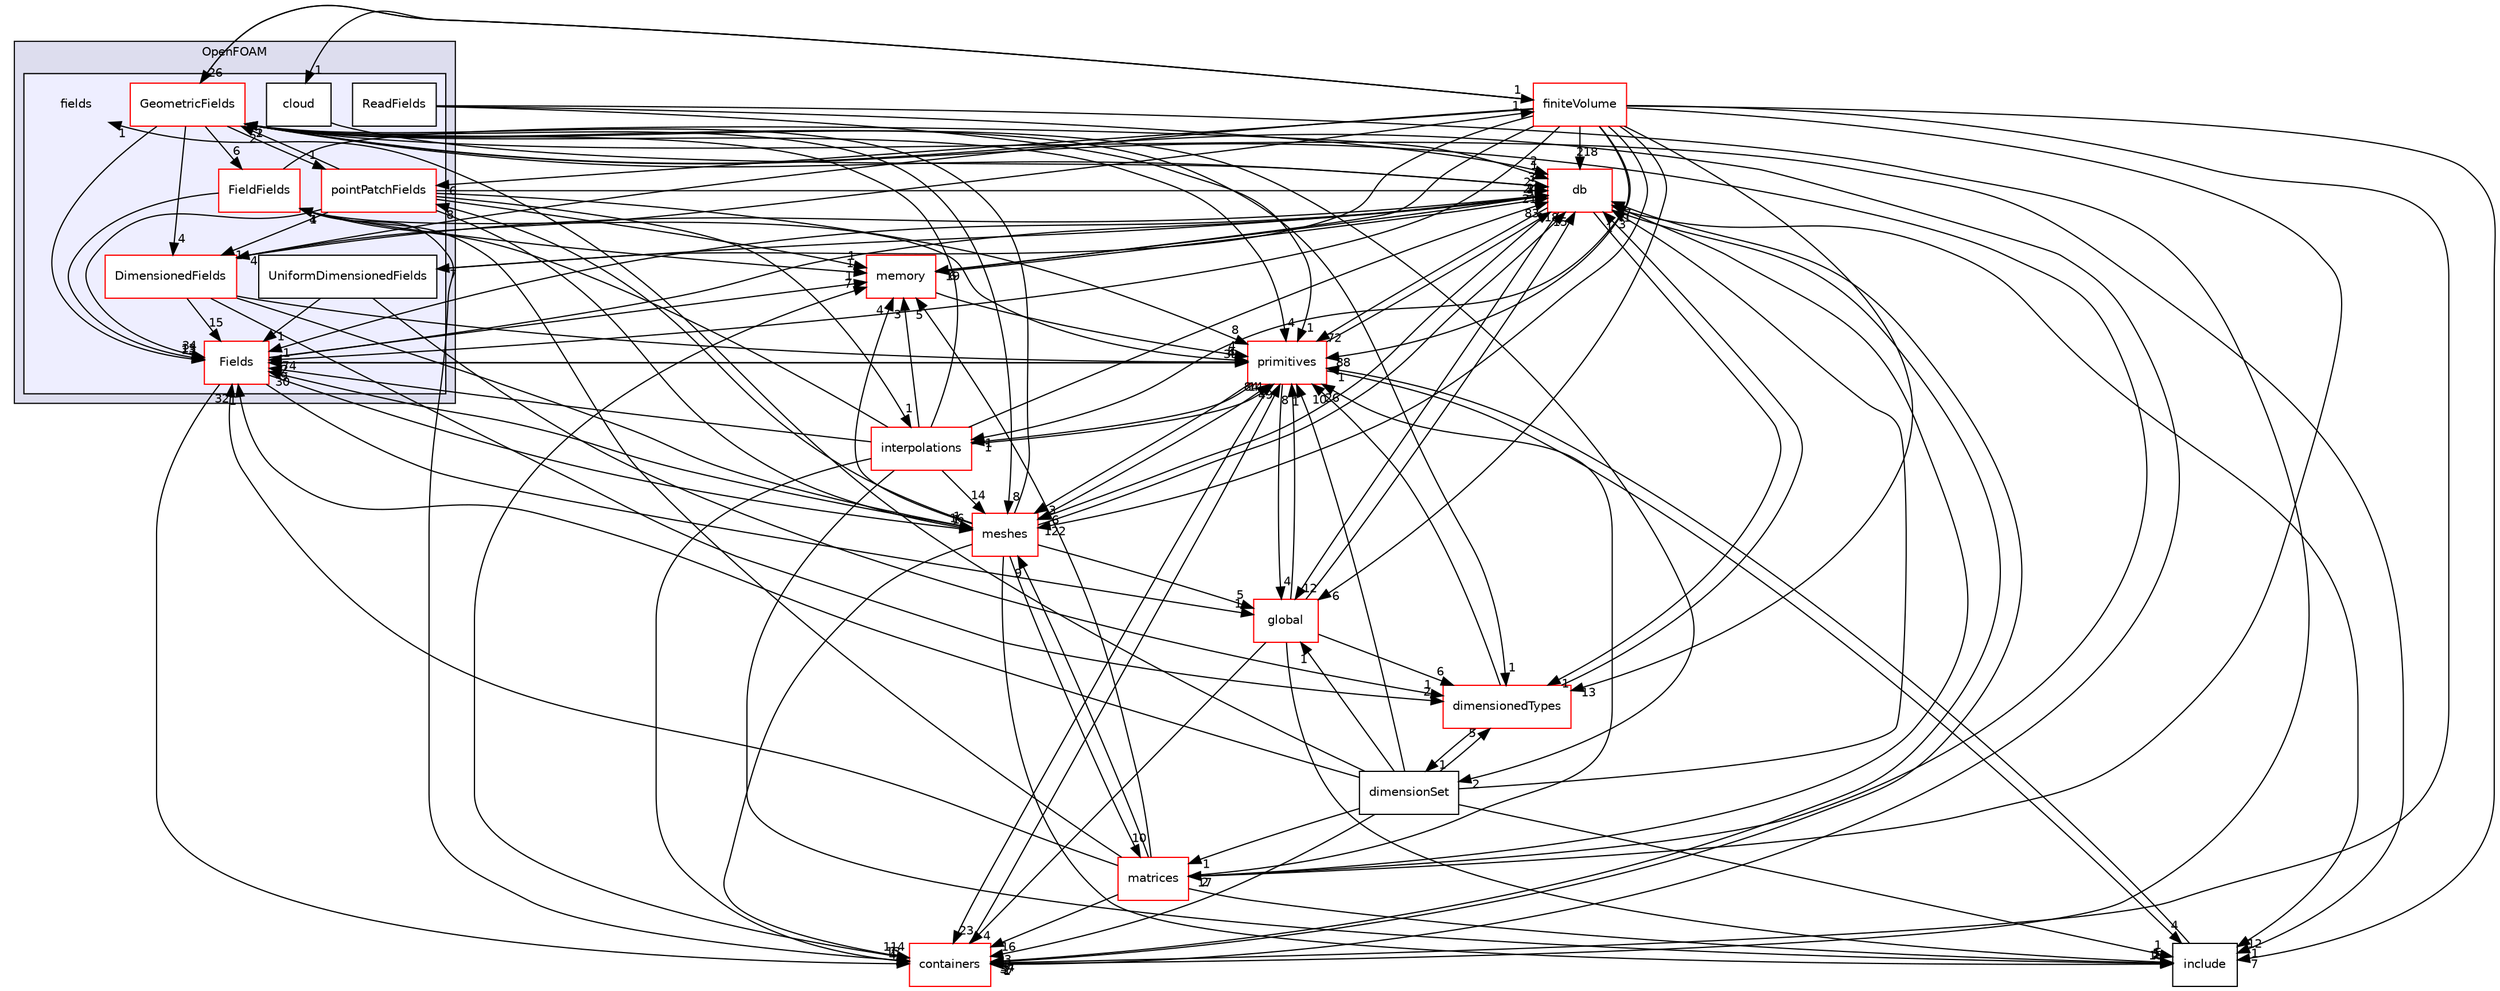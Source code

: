 digraph "src/OpenFOAM/fields" {
  bgcolor=transparent;
  compound=true
  node [ fontsize="10", fontname="Helvetica"];
  edge [ labelfontsize="10", labelfontname="Helvetica"];
  subgraph clusterdir_c5473ff19b20e6ec4dfe5c310b3778a8 {
    graph [ bgcolor="#ddddee", pencolor="black", label="OpenFOAM" fontname="Helvetica", fontsize="10", URL="dir_c5473ff19b20e6ec4dfe5c310b3778a8.html"]
  subgraph clusterdir_962442b8f989d5529fab5e0f0e4ffb74 {
    graph [ bgcolor="#eeeeff", pencolor="black", label="" URL="dir_962442b8f989d5529fab5e0f0e4ffb74.html"];
    dir_962442b8f989d5529fab5e0f0e4ffb74 [shape=plaintext label="fields"];
    dir_601461f72cb8e2bd89ab876e79d2e8aa [shape=box label="cloud" color="black" fillcolor="white" style="filled" URL="dir_601461f72cb8e2bd89ab876e79d2e8aa.html"];
    dir_8c8bb42ce9b582caaa8128a267c381ba [shape=box label="DimensionedFields" color="red" fillcolor="white" style="filled" URL="dir_8c8bb42ce9b582caaa8128a267c381ba.html"];
    dir_8eb3a7b50b56ddbfb00a2ddef0a44ff7 [shape=box label="FieldFields" color="red" fillcolor="white" style="filled" URL="dir_8eb3a7b50b56ddbfb00a2ddef0a44ff7.html"];
    dir_7d364942a13d3ce50f6681364b448a98 [shape=box label="Fields" color="red" fillcolor="white" style="filled" URL="dir_7d364942a13d3ce50f6681364b448a98.html"];
    dir_99558e6cce2e782cc8c86fe4c767e1e1 [shape=box label="GeometricFields" color="red" fillcolor="white" style="filled" URL="dir_99558e6cce2e782cc8c86fe4c767e1e1.html"];
    dir_1c0ea8bf575d837c6744560b5bb2481c [shape=box label="pointPatchFields" color="red" fillcolor="white" style="filled" URL="dir_1c0ea8bf575d837c6744560b5bb2481c.html"];
    dir_36c19f6948c58001501b500864e10ed2 [shape=box label="ReadFields" color="black" fillcolor="white" style="filled" URL="dir_36c19f6948c58001501b500864e10ed2.html"];
    dir_720173bad0141fa3d47f368eab178b74 [shape=box label="UniformDimensionedFields" color="black" fillcolor="white" style="filled" URL="dir_720173bad0141fa3d47f368eab178b74.html"];
  }
  }
  dir_9bd15774b555cf7259a6fa18f99fe99b [shape=box label="finiteVolume" color="red" URL="dir_9bd15774b555cf7259a6fa18f99fe99b.html"];
  dir_385a22dcc2f7120acb0f1a7a832b3b8d [shape=box label="memory" color="red" URL="dir_385a22dcc2f7120acb0f1a7a832b3b8d.html"];
  dir_19d0872053bde092be81d7fe3f56cbf7 [shape=box label="containers" color="red" URL="dir_19d0872053bde092be81d7fe3f56cbf7.html"];
  dir_b07477ab37bc0cd7eb28fb569c691c21 [shape=box label="matrices" color="red" URL="dir_b07477ab37bc0cd7eb28fb569c691c21.html"];
  dir_ddfbc8513dac5f891eeb54fd21e599df [shape=box label="dimensionSet" URL="dir_ddfbc8513dac5f891eeb54fd21e599df.html"];
  dir_e764f87aebd421bcba631b254777cd25 [shape=box label="interpolations" color="red" URL="dir_e764f87aebd421bcba631b254777cd25.html"];
  dir_aa2423979fb45fc41c393a5db370ab21 [shape=box label="meshes" color="red" URL="dir_aa2423979fb45fc41c393a5db370ab21.html"];
  dir_d4979fdf35c07e0caec68718d229a4b4 [shape=box label="dimensionedTypes" color="red" URL="dir_d4979fdf35c07e0caec68718d229a4b4.html"];
  dir_63c634f7a7cfd679ac26c67fb30fc32f [shape=box label="db" color="red" URL="dir_63c634f7a7cfd679ac26c67fb30fc32f.html"];
  dir_8583492183f4d27c76555f8f333dd07b [shape=box label="global" color="red" URL="dir_8583492183f4d27c76555f8f333dd07b.html"];
  dir_3e50f45338116b169052b428016851aa [shape=box label="primitives" color="red" URL="dir_3e50f45338116b169052b428016851aa.html"];
  dir_e954e9f5966bc1c681a414ec8bd0ee15 [shape=box label="include" URL="dir_e954e9f5966bc1c681a414ec8bd0ee15.html"];
  dir_7d364942a13d3ce50f6681364b448a98->dir_385a22dcc2f7120acb0f1a7a832b3b8d [headlabel="1", labeldistance=1.5 headhref="dir_002038_002221.html"];
  dir_7d364942a13d3ce50f6681364b448a98->dir_19d0872053bde092be81d7fe3f56cbf7 [headlabel="4", labeldistance=1.5 headhref="dir_002038_001902.html"];
  dir_7d364942a13d3ce50f6681364b448a98->dir_aa2423979fb45fc41c393a5db370ab21 [headlabel="1", labeldistance=1.5 headhref="dir_002038_002227.html"];
  dir_7d364942a13d3ce50f6681364b448a98->dir_63c634f7a7cfd679ac26c67fb30fc32f [headlabel="24", labeldistance=1.5 headhref="dir_002038_001953.html"];
  dir_7d364942a13d3ce50f6681364b448a98->dir_8583492183f4d27c76555f8f333dd07b [headlabel="1", labeldistance=1.5 headhref="dir_002038_002097.html"];
  dir_7d364942a13d3ce50f6681364b448a98->dir_3e50f45338116b169052b428016851aa [headlabel="39", labeldistance=1.5 headhref="dir_002038_002325.html"];
  dir_9bd15774b555cf7259a6fa18f99fe99b->dir_7d364942a13d3ce50f6681364b448a98 [headlabel="174", labeldistance=1.5 headhref="dir_000897_002038.html"];
  dir_9bd15774b555cf7259a6fa18f99fe99b->dir_385a22dcc2f7120acb0f1a7a832b3b8d [headlabel="19", labeldistance=1.5 headhref="dir_000897_002221.html"];
  dir_9bd15774b555cf7259a6fa18f99fe99b->dir_99558e6cce2e782cc8c86fe4c767e1e1 [headlabel="26", labeldistance=1.5 headhref="dir_000897_002058.html"];
  dir_9bd15774b555cf7259a6fa18f99fe99b->dir_19d0872053bde092be81d7fe3f56cbf7 [headlabel="37", labeldistance=1.5 headhref="dir_000897_001902.html"];
  dir_9bd15774b555cf7259a6fa18f99fe99b->dir_b07477ab37bc0cd7eb28fb569c691c21 [headlabel="17", labeldistance=1.5 headhref="dir_000897_002136.html"];
  dir_9bd15774b555cf7259a6fa18f99fe99b->dir_1c0ea8bf575d837c6744560b5bb2481c [headlabel="6", labeldistance=1.5 headhref="dir_000897_002069.html"];
  dir_9bd15774b555cf7259a6fa18f99fe99b->dir_e764f87aebd421bcba631b254777cd25 [headlabel="1", labeldistance=1.5 headhref="dir_000897_002119.html"];
  dir_9bd15774b555cf7259a6fa18f99fe99b->dir_aa2423979fb45fc41c393a5db370ab21 [headlabel="122", labeldistance=1.5 headhref="dir_000897_002227.html"];
  dir_9bd15774b555cf7259a6fa18f99fe99b->dir_d4979fdf35c07e0caec68718d229a4b4 [headlabel="13", labeldistance=1.5 headhref="dir_000897_002013.html"];
  dir_9bd15774b555cf7259a6fa18f99fe99b->dir_63c634f7a7cfd679ac26c67fb30fc32f [headlabel="218", labeldistance=1.5 headhref="dir_000897_001953.html"];
  dir_9bd15774b555cf7259a6fa18f99fe99b->dir_8583492183f4d27c76555f8f333dd07b [headlabel="6", labeldistance=1.5 headhref="dir_000897_002097.html"];
  dir_9bd15774b555cf7259a6fa18f99fe99b->dir_3e50f45338116b169052b428016851aa [headlabel="88", labeldistance=1.5 headhref="dir_000897_002325.html"];
  dir_9bd15774b555cf7259a6fa18f99fe99b->dir_601461f72cb8e2bd89ab876e79d2e8aa [headlabel="1", labeldistance=1.5 headhref="dir_000897_002022.html"];
  dir_9bd15774b555cf7259a6fa18f99fe99b->dir_e954e9f5966bc1c681a414ec8bd0ee15 [headlabel="7", labeldistance=1.5 headhref="dir_000897_002118.html"];
  dir_9bd15774b555cf7259a6fa18f99fe99b->dir_8c8bb42ce9b582caaa8128a267c381ba [headlabel="4", labeldistance=1.5 headhref="dir_000897_002023.html"];
  dir_9bd15774b555cf7259a6fa18f99fe99b->dir_720173bad0141fa3d47f368eab178b74 [headlabel="7", labeldistance=1.5 headhref="dir_000897_002096.html"];
  dir_385a22dcc2f7120acb0f1a7a832b3b8d->dir_63c634f7a7cfd679ac26c67fb30fc32f [headlabel="3", labeldistance=1.5 headhref="dir_002221_001953.html"];
  dir_385a22dcc2f7120acb0f1a7a832b3b8d->dir_3e50f45338116b169052b428016851aa [headlabel="4", labeldistance=1.5 headhref="dir_002221_002325.html"];
  dir_99558e6cce2e782cc8c86fe4c767e1e1->dir_7d364942a13d3ce50f6681364b448a98 [headlabel="13", labeldistance=1.5 headhref="dir_002058_002038.html"];
  dir_99558e6cce2e782cc8c86fe4c767e1e1->dir_9bd15774b555cf7259a6fa18f99fe99b [headlabel="1", labeldistance=1.5 headhref="dir_002058_000897.html"];
  dir_99558e6cce2e782cc8c86fe4c767e1e1->dir_8eb3a7b50b56ddbfb00a2ddef0a44ff7 [headlabel="6", labeldistance=1.5 headhref="dir_002058_002029.html"];
  dir_99558e6cce2e782cc8c86fe4c767e1e1->dir_19d0872053bde092be81d7fe3f56cbf7 [headlabel="1", labeldistance=1.5 headhref="dir_002058_001902.html"];
  dir_99558e6cce2e782cc8c86fe4c767e1e1->dir_b07477ab37bc0cd7eb28fb569c691c21 [headlabel="2", labeldistance=1.5 headhref="dir_002058_002136.html"];
  dir_99558e6cce2e782cc8c86fe4c767e1e1->dir_ddfbc8513dac5f891eeb54fd21e599df [headlabel="2", labeldistance=1.5 headhref="dir_002058_002020.html"];
  dir_99558e6cce2e782cc8c86fe4c767e1e1->dir_1c0ea8bf575d837c6744560b5bb2481c [headlabel="1", labeldistance=1.5 headhref="dir_002058_002069.html"];
  dir_99558e6cce2e782cc8c86fe4c767e1e1->dir_aa2423979fb45fc41c393a5db370ab21 [headlabel="8", labeldistance=1.5 headhref="dir_002058_002227.html"];
  dir_99558e6cce2e782cc8c86fe4c767e1e1->dir_d4979fdf35c07e0caec68718d229a4b4 [headlabel="1", labeldistance=1.5 headhref="dir_002058_002013.html"];
  dir_99558e6cce2e782cc8c86fe4c767e1e1->dir_63c634f7a7cfd679ac26c67fb30fc32f [headlabel="3", labeldistance=1.5 headhref="dir_002058_001953.html"];
  dir_99558e6cce2e782cc8c86fe4c767e1e1->dir_3e50f45338116b169052b428016851aa [headlabel="4", labeldistance=1.5 headhref="dir_002058_002325.html"];
  dir_99558e6cce2e782cc8c86fe4c767e1e1->dir_e954e9f5966bc1c681a414ec8bd0ee15 [headlabel="1", labeldistance=1.5 headhref="dir_002058_002118.html"];
  dir_99558e6cce2e782cc8c86fe4c767e1e1->dir_8c8bb42ce9b582caaa8128a267c381ba [headlabel="4", labeldistance=1.5 headhref="dir_002058_002023.html"];
  dir_8eb3a7b50b56ddbfb00a2ddef0a44ff7->dir_7d364942a13d3ce50f6681364b448a98 [headlabel="13", labeldistance=1.5 headhref="dir_002029_002038.html"];
  dir_8eb3a7b50b56ddbfb00a2ddef0a44ff7->dir_385a22dcc2f7120acb0f1a7a832b3b8d [headlabel="1", labeldistance=1.5 headhref="dir_002029_002221.html"];
  dir_8eb3a7b50b56ddbfb00a2ddef0a44ff7->dir_19d0872053bde092be81d7fe3f56cbf7 [headlabel="1", labeldistance=1.5 headhref="dir_002029_001902.html"];
  dir_8eb3a7b50b56ddbfb00a2ddef0a44ff7->dir_63c634f7a7cfd679ac26c67fb30fc32f [headlabel="1", labeldistance=1.5 headhref="dir_002029_001953.html"];
  dir_8eb3a7b50b56ddbfb00a2ddef0a44ff7->dir_3e50f45338116b169052b428016851aa [headlabel="8", labeldistance=1.5 headhref="dir_002029_002325.html"];
  dir_19d0872053bde092be81d7fe3f56cbf7->dir_385a22dcc2f7120acb0f1a7a832b3b8d [headlabel="7", labeldistance=1.5 headhref="dir_001902_002221.html"];
  dir_19d0872053bde092be81d7fe3f56cbf7->dir_63c634f7a7cfd679ac26c67fb30fc32f [headlabel="57", labeldistance=1.5 headhref="dir_001902_001953.html"];
  dir_19d0872053bde092be81d7fe3f56cbf7->dir_3e50f45338116b169052b428016851aa [headlabel="49", labeldistance=1.5 headhref="dir_001902_002325.html"];
  dir_b07477ab37bc0cd7eb28fb569c691c21->dir_7d364942a13d3ce50f6681364b448a98 [headlabel="32", labeldistance=1.5 headhref="dir_002136_002038.html"];
  dir_b07477ab37bc0cd7eb28fb569c691c21->dir_385a22dcc2f7120acb0f1a7a832b3b8d [headlabel="5", labeldistance=1.5 headhref="dir_002136_002221.html"];
  dir_b07477ab37bc0cd7eb28fb569c691c21->dir_8eb3a7b50b56ddbfb00a2ddef0a44ff7 [headlabel="4", labeldistance=1.5 headhref="dir_002136_002029.html"];
  dir_b07477ab37bc0cd7eb28fb569c691c21->dir_19d0872053bde092be81d7fe3f56cbf7 [headlabel="16", labeldistance=1.5 headhref="dir_002136_001902.html"];
  dir_b07477ab37bc0cd7eb28fb569c691c21->dir_aa2423979fb45fc41c393a5db370ab21 [headlabel="9", labeldistance=1.5 headhref="dir_002136_002227.html"];
  dir_b07477ab37bc0cd7eb28fb569c691c21->dir_63c634f7a7cfd679ac26c67fb30fc32f [headlabel="41", labeldistance=1.5 headhref="dir_002136_001953.html"];
  dir_b07477ab37bc0cd7eb28fb569c691c21->dir_3e50f45338116b169052b428016851aa [headlabel="26", labeldistance=1.5 headhref="dir_002136_002325.html"];
  dir_b07477ab37bc0cd7eb28fb569c691c21->dir_e954e9f5966bc1c681a414ec8bd0ee15 [headlabel="1", labeldistance=1.5 headhref="dir_002136_002118.html"];
  dir_ddfbc8513dac5f891eeb54fd21e599df->dir_7d364942a13d3ce50f6681364b448a98 [headlabel="1", labeldistance=1.5 headhref="dir_002020_002038.html"];
  dir_ddfbc8513dac5f891eeb54fd21e599df->dir_962442b8f989d5529fab5e0f0e4ffb74 [headlabel="1", labeldistance=1.5 headhref="dir_002020_002021.html"];
  dir_ddfbc8513dac5f891eeb54fd21e599df->dir_19d0872053bde092be81d7fe3f56cbf7 [headlabel="3", labeldistance=1.5 headhref="dir_002020_001902.html"];
  dir_ddfbc8513dac5f891eeb54fd21e599df->dir_b07477ab37bc0cd7eb28fb569c691c21 [headlabel="1", labeldistance=1.5 headhref="dir_002020_002136.html"];
  dir_ddfbc8513dac5f891eeb54fd21e599df->dir_d4979fdf35c07e0caec68718d229a4b4 [headlabel="5", labeldistance=1.5 headhref="dir_002020_002013.html"];
  dir_ddfbc8513dac5f891eeb54fd21e599df->dir_63c634f7a7cfd679ac26c67fb30fc32f [headlabel="3", labeldistance=1.5 headhref="dir_002020_001953.html"];
  dir_ddfbc8513dac5f891eeb54fd21e599df->dir_8583492183f4d27c76555f8f333dd07b [headlabel="1", labeldistance=1.5 headhref="dir_002020_002097.html"];
  dir_ddfbc8513dac5f891eeb54fd21e599df->dir_3e50f45338116b169052b428016851aa [headlabel="1", labeldistance=1.5 headhref="dir_002020_002325.html"];
  dir_ddfbc8513dac5f891eeb54fd21e599df->dir_e954e9f5966bc1c681a414ec8bd0ee15 [headlabel="1", labeldistance=1.5 headhref="dir_002020_002118.html"];
  dir_1c0ea8bf575d837c6744560b5bb2481c->dir_7d364942a13d3ce50f6681364b448a98 [headlabel="34", labeldistance=1.5 headhref="dir_002069_002038.html"];
  dir_1c0ea8bf575d837c6744560b5bb2481c->dir_385a22dcc2f7120acb0f1a7a832b3b8d [headlabel="1", labeldistance=1.5 headhref="dir_002069_002221.html"];
  dir_1c0ea8bf575d837c6744560b5bb2481c->dir_99558e6cce2e782cc8c86fe4c767e1e1 [headlabel="2", labeldistance=1.5 headhref="dir_002069_002058.html"];
  dir_1c0ea8bf575d837c6744560b5bb2481c->dir_e764f87aebd421bcba631b254777cd25 [headlabel="1", labeldistance=1.5 headhref="dir_002069_002119.html"];
  dir_1c0ea8bf575d837c6744560b5bb2481c->dir_aa2423979fb45fc41c393a5db370ab21 [headlabel="16", labeldistance=1.5 headhref="dir_002069_002227.html"];
  dir_1c0ea8bf575d837c6744560b5bb2481c->dir_63c634f7a7cfd679ac26c67fb30fc32f [headlabel="25", labeldistance=1.5 headhref="dir_002069_001953.html"];
  dir_1c0ea8bf575d837c6744560b5bb2481c->dir_3e50f45338116b169052b428016851aa [headlabel="8", labeldistance=1.5 headhref="dir_002069_002325.html"];
  dir_1c0ea8bf575d837c6744560b5bb2481c->dir_8c8bb42ce9b582caaa8128a267c381ba [headlabel="1", labeldistance=1.5 headhref="dir_002069_002023.html"];
  dir_e764f87aebd421bcba631b254777cd25->dir_7d364942a13d3ce50f6681364b448a98 [headlabel="9", labeldistance=1.5 headhref="dir_002119_002038.html"];
  dir_e764f87aebd421bcba631b254777cd25->dir_385a22dcc2f7120acb0f1a7a832b3b8d [headlabel="3", labeldistance=1.5 headhref="dir_002119_002221.html"];
  dir_e764f87aebd421bcba631b254777cd25->dir_99558e6cce2e782cc8c86fe4c767e1e1 [headlabel="1", labeldistance=1.5 headhref="dir_002119_002058.html"];
  dir_e764f87aebd421bcba631b254777cd25->dir_8eb3a7b50b56ddbfb00a2ddef0a44ff7 [headlabel="1", labeldistance=1.5 headhref="dir_002119_002029.html"];
  dir_e764f87aebd421bcba631b254777cd25->dir_19d0872053bde092be81d7fe3f56cbf7 [headlabel="13", labeldistance=1.5 headhref="dir_002119_001902.html"];
  dir_e764f87aebd421bcba631b254777cd25->dir_aa2423979fb45fc41c393a5db370ab21 [headlabel="14", labeldistance=1.5 headhref="dir_002119_002227.html"];
  dir_e764f87aebd421bcba631b254777cd25->dir_63c634f7a7cfd679ac26c67fb30fc32f [headlabel="21", labeldistance=1.5 headhref="dir_002119_001953.html"];
  dir_e764f87aebd421bcba631b254777cd25->dir_3e50f45338116b169052b428016851aa [headlabel="14", labeldistance=1.5 headhref="dir_002119_002325.html"];
  dir_e764f87aebd421bcba631b254777cd25->dir_e954e9f5966bc1c681a414ec8bd0ee15 [headlabel="2", labeldistance=1.5 headhref="dir_002119_002118.html"];
  dir_aa2423979fb45fc41c393a5db370ab21->dir_7d364942a13d3ce50f6681364b448a98 [headlabel="30", labeldistance=1.5 headhref="dir_002227_002038.html"];
  dir_aa2423979fb45fc41c393a5db370ab21->dir_385a22dcc2f7120acb0f1a7a832b3b8d [headlabel="4", labeldistance=1.5 headhref="dir_002227_002221.html"];
  dir_aa2423979fb45fc41c393a5db370ab21->dir_99558e6cce2e782cc8c86fe4c767e1e1 [headlabel="2", labeldistance=1.5 headhref="dir_002227_002058.html"];
  dir_aa2423979fb45fc41c393a5db370ab21->dir_19d0872053bde092be81d7fe3f56cbf7 [headlabel="114", labeldistance=1.5 headhref="dir_002227_001902.html"];
  dir_aa2423979fb45fc41c393a5db370ab21->dir_b07477ab37bc0cd7eb28fb569c691c21 [headlabel="10", labeldistance=1.5 headhref="dir_002227_002136.html"];
  dir_aa2423979fb45fc41c393a5db370ab21->dir_1c0ea8bf575d837c6744560b5bb2481c [headlabel="8", labeldistance=1.5 headhref="dir_002227_002069.html"];
  dir_aa2423979fb45fc41c393a5db370ab21->dir_63c634f7a7cfd679ac26c67fb30fc32f [headlabel="118", labeldistance=1.5 headhref="dir_002227_001953.html"];
  dir_aa2423979fb45fc41c393a5db370ab21->dir_8583492183f4d27c76555f8f333dd07b [headlabel="5", labeldistance=1.5 headhref="dir_002227_002097.html"];
  dir_aa2423979fb45fc41c393a5db370ab21->dir_3e50f45338116b169052b428016851aa [headlabel="84", labeldistance=1.5 headhref="dir_002227_002325.html"];
  dir_aa2423979fb45fc41c393a5db370ab21->dir_e954e9f5966bc1c681a414ec8bd0ee15 [headlabel="19", labeldistance=1.5 headhref="dir_002227_002118.html"];
  dir_d4979fdf35c07e0caec68718d229a4b4->dir_ddfbc8513dac5f891eeb54fd21e599df [headlabel="1", labeldistance=1.5 headhref="dir_002013_002020.html"];
  dir_d4979fdf35c07e0caec68718d229a4b4->dir_63c634f7a7cfd679ac26c67fb30fc32f [headlabel="1", labeldistance=1.5 headhref="dir_002013_001953.html"];
  dir_d4979fdf35c07e0caec68718d229a4b4->dir_3e50f45338116b169052b428016851aa [headlabel="10", labeldistance=1.5 headhref="dir_002013_002325.html"];
  dir_63c634f7a7cfd679ac26c67fb30fc32f->dir_7d364942a13d3ce50f6681364b448a98 [headlabel="1", labeldistance=1.5 headhref="dir_001953_002038.html"];
  dir_63c634f7a7cfd679ac26c67fb30fc32f->dir_385a22dcc2f7120acb0f1a7a832b3b8d [headlabel="6", labeldistance=1.5 headhref="dir_001953_002221.html"];
  dir_63c634f7a7cfd679ac26c67fb30fc32f->dir_19d0872053bde092be81d7fe3f56cbf7 [headlabel="34", labeldistance=1.5 headhref="dir_001953_001902.html"];
  dir_63c634f7a7cfd679ac26c67fb30fc32f->dir_aa2423979fb45fc41c393a5db370ab21 [headlabel="6", labeldistance=1.5 headhref="dir_001953_002227.html"];
  dir_63c634f7a7cfd679ac26c67fb30fc32f->dir_d4979fdf35c07e0caec68718d229a4b4 [headlabel="1", labeldistance=1.5 headhref="dir_001953_002013.html"];
  dir_63c634f7a7cfd679ac26c67fb30fc32f->dir_8583492183f4d27c76555f8f333dd07b [headlabel="12", labeldistance=1.5 headhref="dir_001953_002097.html"];
  dir_63c634f7a7cfd679ac26c67fb30fc32f->dir_3e50f45338116b169052b428016851aa [headlabel="72", labeldistance=1.5 headhref="dir_001953_002325.html"];
  dir_63c634f7a7cfd679ac26c67fb30fc32f->dir_e954e9f5966bc1c681a414ec8bd0ee15 [headlabel="12", labeldistance=1.5 headhref="dir_001953_002118.html"];
  dir_8583492183f4d27c76555f8f333dd07b->dir_19d0872053bde092be81d7fe3f56cbf7 [headlabel="4", labeldistance=1.5 headhref="dir_002097_001902.html"];
  dir_8583492183f4d27c76555f8f333dd07b->dir_d4979fdf35c07e0caec68718d229a4b4 [headlabel="6", labeldistance=1.5 headhref="dir_002097_002013.html"];
  dir_8583492183f4d27c76555f8f333dd07b->dir_63c634f7a7cfd679ac26c67fb30fc32f [headlabel="15", labeldistance=1.5 headhref="dir_002097_001953.html"];
  dir_8583492183f4d27c76555f8f333dd07b->dir_3e50f45338116b169052b428016851aa [headlabel="8", labeldistance=1.5 headhref="dir_002097_002325.html"];
  dir_8583492183f4d27c76555f8f333dd07b->dir_e954e9f5966bc1c681a414ec8bd0ee15 [headlabel="5", labeldistance=1.5 headhref="dir_002097_002118.html"];
  dir_3e50f45338116b169052b428016851aa->dir_7d364942a13d3ce50f6681364b448a98 [headlabel="2", labeldistance=1.5 headhref="dir_002325_002038.html"];
  dir_3e50f45338116b169052b428016851aa->dir_19d0872053bde092be81d7fe3f56cbf7 [headlabel="23", labeldistance=1.5 headhref="dir_002325_001902.html"];
  dir_3e50f45338116b169052b428016851aa->dir_e764f87aebd421bcba631b254777cd25 [headlabel="1", labeldistance=1.5 headhref="dir_002325_002119.html"];
  dir_3e50f45338116b169052b428016851aa->dir_aa2423979fb45fc41c393a5db370ab21 [headlabel="3", labeldistance=1.5 headhref="dir_002325_002227.html"];
  dir_3e50f45338116b169052b428016851aa->dir_63c634f7a7cfd679ac26c67fb30fc32f [headlabel="83", labeldistance=1.5 headhref="dir_002325_001953.html"];
  dir_3e50f45338116b169052b428016851aa->dir_8583492183f4d27c76555f8f333dd07b [headlabel="4", labeldistance=1.5 headhref="dir_002325_002097.html"];
  dir_3e50f45338116b169052b428016851aa->dir_e954e9f5966bc1c681a414ec8bd0ee15 [headlabel="4", labeldistance=1.5 headhref="dir_002325_002118.html"];
  dir_601461f72cb8e2bd89ab876e79d2e8aa->dir_63c634f7a7cfd679ac26c67fb30fc32f [headlabel="3", labeldistance=1.5 headhref="dir_002022_001953.html"];
  dir_36c19f6948c58001501b500864e10ed2->dir_19d0872053bde092be81d7fe3f56cbf7 [headlabel="2", labeldistance=1.5 headhref="dir_002095_001902.html"];
  dir_36c19f6948c58001501b500864e10ed2->dir_63c634f7a7cfd679ac26c67fb30fc32f [headlabel="2", labeldistance=1.5 headhref="dir_002095_001953.html"];
  dir_36c19f6948c58001501b500864e10ed2->dir_3e50f45338116b169052b428016851aa [headlabel="1", labeldistance=1.5 headhref="dir_002095_002325.html"];
  dir_e954e9f5966bc1c681a414ec8bd0ee15->dir_3e50f45338116b169052b428016851aa [headlabel="1", labeldistance=1.5 headhref="dir_002118_002325.html"];
  dir_8c8bb42ce9b582caaa8128a267c381ba->dir_7d364942a13d3ce50f6681364b448a98 [headlabel="15", labeldistance=1.5 headhref="dir_002023_002038.html"];
  dir_8c8bb42ce9b582caaa8128a267c381ba->dir_9bd15774b555cf7259a6fa18f99fe99b [headlabel="1", labeldistance=1.5 headhref="dir_002023_000897.html"];
  dir_8c8bb42ce9b582caaa8128a267c381ba->dir_aa2423979fb45fc41c393a5db370ab21 [headlabel="1", labeldistance=1.5 headhref="dir_002023_002227.html"];
  dir_8c8bb42ce9b582caaa8128a267c381ba->dir_d4979fdf35c07e0caec68718d229a4b4 [headlabel="2", labeldistance=1.5 headhref="dir_002023_002013.html"];
  dir_8c8bb42ce9b582caaa8128a267c381ba->dir_63c634f7a7cfd679ac26c67fb30fc32f [headlabel="2", labeldistance=1.5 headhref="dir_002023_001953.html"];
  dir_8c8bb42ce9b582caaa8128a267c381ba->dir_3e50f45338116b169052b428016851aa [headlabel="4", labeldistance=1.5 headhref="dir_002023_002325.html"];
  dir_720173bad0141fa3d47f368eab178b74->dir_7d364942a13d3ce50f6681364b448a98 [headlabel="1", labeldistance=1.5 headhref="dir_002096_002038.html"];
  dir_720173bad0141fa3d47f368eab178b74->dir_d4979fdf35c07e0caec68718d229a4b4 [headlabel="1", labeldistance=1.5 headhref="dir_002096_002013.html"];
  dir_720173bad0141fa3d47f368eab178b74->dir_63c634f7a7cfd679ac26c67fb30fc32f [headlabel="1", labeldistance=1.5 headhref="dir_002096_001953.html"];
}

